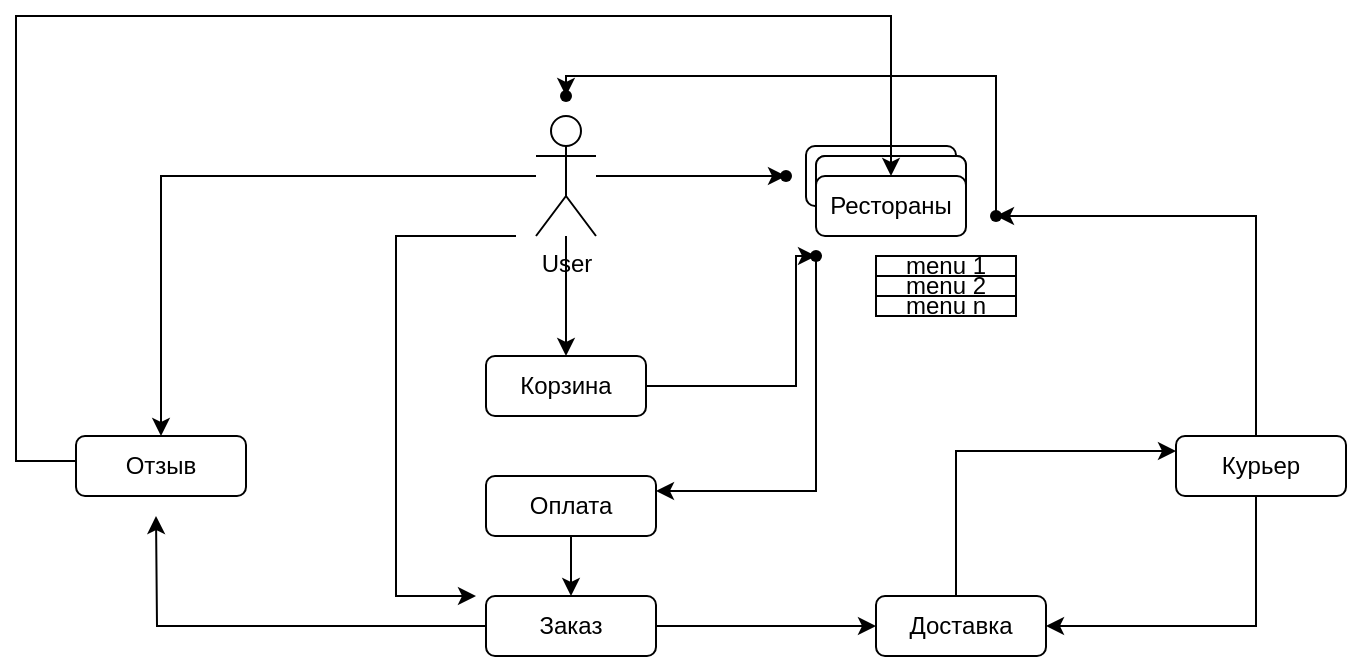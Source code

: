 <mxfile version="28.2.0">
  <diagram name="Page-1" id="V-OuN2kqWWdZxSK4ZvOV">
    <mxGraphModel dx="809" dy="438" grid="1" gridSize="10" guides="1" tooltips="1" connect="1" arrows="1" fold="1" page="1" pageScale="1" pageWidth="850" pageHeight="1100" math="0" shadow="0">
      <root>
        <mxCell id="0" />
        <mxCell id="1" parent="0" />
        <mxCell id="abNxcvN-tdBCpLds650j-3" value="" style="edgeStyle=orthogonalEdgeStyle;rounded=0;orthogonalLoop=1;jettySize=auto;html=1;" edge="1" parent="1" source="abNxcvN-tdBCpLds650j-1" target="abNxcvN-tdBCpLds650j-2">
          <mxGeometry relative="1" as="geometry" />
        </mxCell>
        <mxCell id="abNxcvN-tdBCpLds650j-10" value="" style="edgeStyle=orthogonalEdgeStyle;rounded=0;orthogonalLoop=1;jettySize=auto;html=1;" edge="1" parent="1" source="abNxcvN-tdBCpLds650j-1" target="abNxcvN-tdBCpLds650j-8">
          <mxGeometry relative="1" as="geometry" />
        </mxCell>
        <mxCell id="abNxcvN-tdBCpLds650j-31" value="" style="edgeStyle=orthogonalEdgeStyle;rounded=0;orthogonalLoop=1;jettySize=auto;html=1;" edge="1" parent="1">
          <mxGeometry relative="1" as="geometry">
            <mxPoint x="340" y="250" as="sourcePoint" />
            <mxPoint x="320" y="430" as="targetPoint" />
            <Array as="points">
              <mxPoint x="280" y="250" />
              <mxPoint x="280" y="430" />
            </Array>
          </mxGeometry>
        </mxCell>
        <mxCell id="abNxcvN-tdBCpLds650j-54" value="" style="edgeStyle=orthogonalEdgeStyle;rounded=0;orthogonalLoop=1;jettySize=auto;html=1;entryX=0.5;entryY=0;entryDx=0;entryDy=0;" edge="1" parent="1" source="abNxcvN-tdBCpLds650j-1" target="abNxcvN-tdBCpLds650j-51">
          <mxGeometry relative="1" as="geometry">
            <mxPoint x="295" y="220" as="targetPoint" />
          </mxGeometry>
        </mxCell>
        <mxCell id="abNxcvN-tdBCpLds650j-1" value="User" style="shape=umlActor;verticalLabelPosition=bottom;verticalAlign=top;html=1;outlineConnect=0;" vertex="1" parent="1">
          <mxGeometry x="350" y="190" width="30" height="60" as="geometry" />
        </mxCell>
        <mxCell id="abNxcvN-tdBCpLds650j-2" value="" style="shape=waypoint;sketch=0;size=6;pointerEvents=1;points=[];fillColor=default;resizable=0;rotatable=0;perimeter=centerPerimeter;snapToPoint=1;verticalAlign=top;" vertex="1" parent="1">
          <mxGeometry x="465" y="210" width="20" height="20" as="geometry" />
        </mxCell>
        <mxCell id="abNxcvN-tdBCpLds650j-4" value="Ресторан" style="rounded=1;whiteSpace=wrap;html=1;" vertex="1" parent="1">
          <mxGeometry x="485" y="205" width="75" height="30" as="geometry" />
        </mxCell>
        <mxCell id="abNxcvN-tdBCpLds650j-5" value="Ресторан" style="rounded=1;whiteSpace=wrap;html=1;" vertex="1" parent="1">
          <mxGeometry x="490" y="210" width="75" height="30" as="geometry" />
        </mxCell>
        <mxCell id="abNxcvN-tdBCpLds650j-6" value="Ресторан" style="rounded=1;whiteSpace=wrap;html=1;" vertex="1" parent="1">
          <mxGeometry x="490" y="210" width="75" height="30" as="geometry" />
        </mxCell>
        <mxCell id="abNxcvN-tdBCpLds650j-7" value="Рестораны" style="rounded=1;whiteSpace=wrap;html=1;" vertex="1" parent="1">
          <mxGeometry x="490" y="220" width="75" height="30" as="geometry" />
        </mxCell>
        <mxCell id="abNxcvN-tdBCpLds650j-25" value="" style="edgeStyle=orthogonalEdgeStyle;rounded=0;orthogonalLoop=1;jettySize=auto;html=1;entryX=0.374;entryY=0.781;entryDx=0;entryDy=0;entryPerimeter=0;" edge="1" parent="1" source="abNxcvN-tdBCpLds650j-8" target="abNxcvN-tdBCpLds650j-20">
          <mxGeometry relative="1" as="geometry">
            <Array as="points">
              <mxPoint x="480" y="325" />
              <mxPoint x="480" y="260" />
            </Array>
          </mxGeometry>
        </mxCell>
        <mxCell id="abNxcvN-tdBCpLds650j-8" value="Корзина" style="rounded=1;whiteSpace=wrap;html=1;" vertex="1" parent="1">
          <mxGeometry x="325" y="310" width="80" height="30" as="geometry" />
        </mxCell>
        <mxCell id="abNxcvN-tdBCpLds650j-52" value="" style="edgeStyle=orthogonalEdgeStyle;rounded=0;orthogonalLoop=1;jettySize=auto;html=1;" edge="1" parent="1" source="abNxcvN-tdBCpLds650j-11" target="abNxcvN-tdBCpLds650j-29">
          <mxGeometry relative="1" as="geometry" />
        </mxCell>
        <mxCell id="abNxcvN-tdBCpLds650j-11" value="Оплата" style="rounded=1;whiteSpace=wrap;html=1;" vertex="1" parent="1">
          <mxGeometry x="325" y="370" width="85" height="30" as="geometry" />
        </mxCell>
        <mxCell id="abNxcvN-tdBCpLds650j-27" value="" style="edgeStyle=orthogonalEdgeStyle;rounded=0;orthogonalLoop=1;jettySize=auto;html=1;entryX=1;entryY=0.25;entryDx=0;entryDy=0;" edge="1" parent="1" source="abNxcvN-tdBCpLds650j-20" target="abNxcvN-tdBCpLds650j-11">
          <mxGeometry relative="1" as="geometry">
            <mxPoint x="490" y="380" as="targetPoint" />
            <Array as="points">
              <mxPoint x="490" y="377" />
            </Array>
          </mxGeometry>
        </mxCell>
        <mxCell id="abNxcvN-tdBCpLds650j-20" value="" style="shape=waypoint;sketch=0;size=6;pointerEvents=1;points=[];fillColor=none;resizable=0;rotatable=0;perimeter=centerPerimeter;snapToPoint=1;" vertex="1" parent="1">
          <mxGeometry x="480" y="250" width="20" height="20" as="geometry" />
        </mxCell>
        <mxCell id="abNxcvN-tdBCpLds650j-21" value="&amp;nbsp;menu 1&amp;nbsp;" style="rounded=0;whiteSpace=wrap;html=1;" vertex="1" parent="1">
          <mxGeometry x="520" y="260" width="70" height="10" as="geometry" />
        </mxCell>
        <mxCell id="abNxcvN-tdBCpLds650j-22" value="menu 2" style="rounded=0;whiteSpace=wrap;html=1;" vertex="1" parent="1">
          <mxGeometry x="520" y="270" width="70" height="10" as="geometry" />
        </mxCell>
        <mxCell id="abNxcvN-tdBCpLds650j-23" value="menu n" style="rounded=0;whiteSpace=wrap;html=1;" vertex="1" parent="1">
          <mxGeometry x="520" y="280" width="70" height="10" as="geometry" />
        </mxCell>
        <mxCell id="abNxcvN-tdBCpLds650j-34" value="" style="edgeStyle=orthogonalEdgeStyle;rounded=0;orthogonalLoop=1;jettySize=auto;html=1;" edge="1" parent="1" source="abNxcvN-tdBCpLds650j-29" target="abNxcvN-tdBCpLds650j-33">
          <mxGeometry relative="1" as="geometry" />
        </mxCell>
        <mxCell id="abNxcvN-tdBCpLds650j-50" value="" style="edgeStyle=orthogonalEdgeStyle;rounded=0;orthogonalLoop=1;jettySize=auto;html=1;" edge="1" parent="1" source="abNxcvN-tdBCpLds650j-29">
          <mxGeometry relative="1" as="geometry">
            <mxPoint x="160" y="390" as="targetPoint" />
          </mxGeometry>
        </mxCell>
        <mxCell id="abNxcvN-tdBCpLds650j-29" value="Заказ" style="rounded=1;whiteSpace=wrap;html=1;" vertex="1" parent="1">
          <mxGeometry x="325" y="430" width="85" height="30" as="geometry" />
        </mxCell>
        <mxCell id="abNxcvN-tdBCpLds650j-37" value="" style="edgeStyle=orthogonalEdgeStyle;rounded=0;orthogonalLoop=1;jettySize=auto;html=1;entryX=0;entryY=0.25;entryDx=0;entryDy=0;" edge="1" parent="1" source="abNxcvN-tdBCpLds650j-33" target="abNxcvN-tdBCpLds650j-35">
          <mxGeometry relative="1" as="geometry">
            <mxPoint x="562.5" y="365" as="targetPoint" />
            <Array as="points">
              <mxPoint x="560" y="357" />
            </Array>
          </mxGeometry>
        </mxCell>
        <mxCell id="abNxcvN-tdBCpLds650j-33" value="Доставка" style="rounded=1;whiteSpace=wrap;html=1;" vertex="1" parent="1">
          <mxGeometry x="520" y="430" width="85" height="30" as="geometry" />
        </mxCell>
        <mxCell id="abNxcvN-tdBCpLds650j-39" value="" style="edgeStyle=orthogonalEdgeStyle;rounded=0;orthogonalLoop=1;jettySize=auto;html=1;entryX=1;entryY=0.5;entryDx=0;entryDy=0;" edge="1" parent="1" source="abNxcvN-tdBCpLds650j-35" target="abNxcvN-tdBCpLds650j-33">
          <mxGeometry relative="1" as="geometry">
            <mxPoint x="587.5" y="365" as="targetPoint" />
            <Array as="points">
              <mxPoint x="710" y="445" />
            </Array>
          </mxGeometry>
        </mxCell>
        <mxCell id="abNxcvN-tdBCpLds650j-44" value="" style="edgeStyle=orthogonalEdgeStyle;rounded=0;orthogonalLoop=1;jettySize=auto;html=1;entryX=0.525;entryY=0.603;entryDx=0;entryDy=0;entryPerimeter=0;" edge="1" parent="1" source="abNxcvN-tdBCpLds650j-35" target="abNxcvN-tdBCpLds650j-42">
          <mxGeometry relative="1" as="geometry">
            <mxPoint x="712.5" y="285" as="targetPoint" />
            <Array as="points">
              <mxPoint x="710" y="240" />
            </Array>
          </mxGeometry>
        </mxCell>
        <mxCell id="abNxcvN-tdBCpLds650j-35" value="Курьер" style="rounded=1;whiteSpace=wrap;html=1;" vertex="1" parent="1">
          <mxGeometry x="670" y="350" width="85" height="30" as="geometry" />
        </mxCell>
        <mxCell id="abNxcvN-tdBCpLds650j-46" value="" style="edgeStyle=orthogonalEdgeStyle;rounded=0;orthogonalLoop=1;jettySize=auto;html=1;" edge="1" parent="1" source="abNxcvN-tdBCpLds650j-42" target="abNxcvN-tdBCpLds650j-45">
          <mxGeometry relative="1" as="geometry">
            <Array as="points">
              <mxPoint x="580" y="170" />
            </Array>
          </mxGeometry>
        </mxCell>
        <mxCell id="abNxcvN-tdBCpLds650j-42" value="" style="shape=waypoint;sketch=0;size=6;pointerEvents=1;points=[];fillColor=none;resizable=0;rotatable=0;perimeter=centerPerimeter;snapToPoint=1;" vertex="1" parent="1">
          <mxGeometry x="570" y="230" width="20" height="20" as="geometry" />
        </mxCell>
        <mxCell id="abNxcvN-tdBCpLds650j-45" value="" style="shape=waypoint;sketch=0;size=6;pointerEvents=1;points=[];fillColor=none;resizable=0;rotatable=0;perimeter=centerPerimeter;snapToPoint=1;" vertex="1" parent="1">
          <mxGeometry x="355" y="170" width="20" height="20" as="geometry" />
        </mxCell>
        <mxCell id="abNxcvN-tdBCpLds650j-56" value="" style="edgeStyle=orthogonalEdgeStyle;rounded=0;orthogonalLoop=1;jettySize=auto;html=1;entryX=0.5;entryY=0;entryDx=0;entryDy=0;" edge="1" parent="1" target="abNxcvN-tdBCpLds650j-7">
          <mxGeometry relative="1" as="geometry">
            <mxPoint x="120" y="362.487" as="sourcePoint" />
            <mxPoint x="50" y="107.51" as="targetPoint" />
            <Array as="points">
              <mxPoint x="90" y="363" />
              <mxPoint x="90" y="140" />
              <mxPoint x="527" y="140" />
            </Array>
          </mxGeometry>
        </mxCell>
        <mxCell id="abNxcvN-tdBCpLds650j-51" value="Отзыв" style="rounded=1;whiteSpace=wrap;html=1;" vertex="1" parent="1">
          <mxGeometry x="120" y="350" width="85" height="30" as="geometry" />
        </mxCell>
      </root>
    </mxGraphModel>
  </diagram>
</mxfile>

